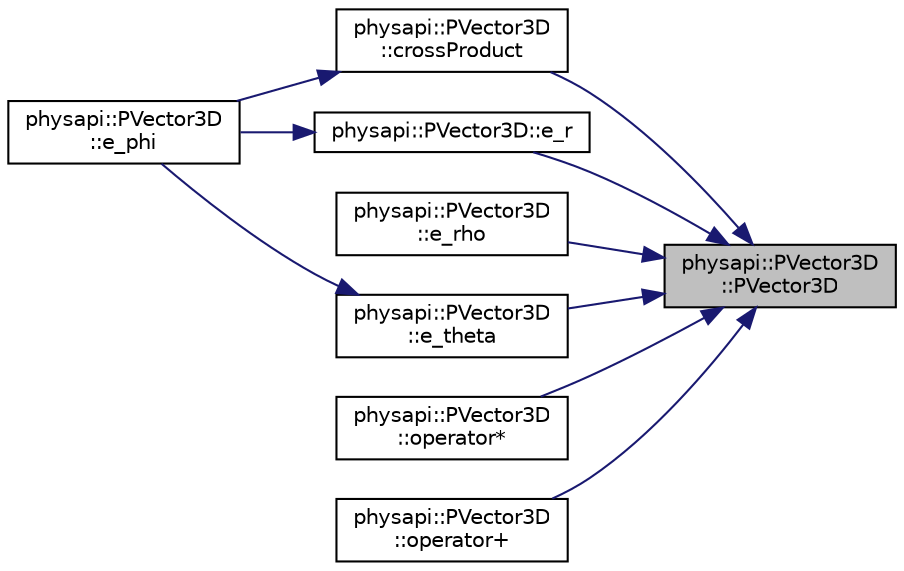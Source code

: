digraph "physapi::PVector3D::PVector3D"
{
 // LATEX_PDF_SIZE
  edge [fontname="Helvetica",fontsize="10",labelfontname="Helvetica",labelfontsize="10"];
  node [fontname="Helvetica",fontsize="10",shape=record];
  rankdir="RL";
  Node1 [label="physapi::PVector3D\l::PVector3D",height=0.2,width=0.4,color="black", fillcolor="grey75", style="filled", fontcolor="black",tooltip="Construct a new 3D-vector with x=y=z=0."];
  Node1 -> Node2 [dir="back",color="midnightblue",fontsize="10",style="solid"];
  Node2 [label="physapi::PVector3D\l::crossProduct",height=0.2,width=0.4,color="black", fillcolor="white", style="filled",URL="$classphysapi_1_1_p_vector3_d.html#ab44b6cd32c827e03b162f57532365b3c",tooltip="Calculates the cross product of two 3d vectors."];
  Node2 -> Node3 [dir="back",color="midnightblue",fontsize="10",style="solid"];
  Node3 [label="physapi::PVector3D\l::e_phi",height=0.2,width=0.4,color="black", fillcolor="white", style="filled",URL="$classphysapi_1_1_p_vector3_d.html#a37b00ddee4484f5eae447a0e8d4c2a39",tooltip="Get the  basis vector in cartesian coordinates."];
  Node1 -> Node4 [dir="back",color="midnightblue",fontsize="10",style="solid"];
  Node4 [label="physapi::PVector3D::e_r",height=0.2,width=0.4,color="black", fillcolor="white", style="filled",URL="$classphysapi_1_1_p_vector3_d.html#a7fe821abd771d6f47dd3b48277b1f4d2",tooltip="Get the  basis vector in cartesian coordinates."];
  Node4 -> Node3 [dir="back",color="midnightblue",fontsize="10",style="solid"];
  Node1 -> Node5 [dir="back",color="midnightblue",fontsize="10",style="solid"];
  Node5 [label="physapi::PVector3D\l::e_rho",height=0.2,width=0.4,color="black", fillcolor="white", style="filled",URL="$classphysapi_1_1_p_vector3_d.html#a0741f13feb0438f3a7af0c16a60d28fc",tooltip="Get the  basis vector in cartesian coordinates."];
  Node1 -> Node6 [dir="back",color="midnightblue",fontsize="10",style="solid"];
  Node6 [label="physapi::PVector3D\l::e_theta",height=0.2,width=0.4,color="black", fillcolor="white", style="filled",URL="$classphysapi_1_1_p_vector3_d.html#ac925dc8dd82704807a08f4a15162c543",tooltip="Get the  basis vector in cartesian coordinates."];
  Node6 -> Node3 [dir="back",color="midnightblue",fontsize="10",style="solid"];
  Node1 -> Node7 [dir="back",color="midnightblue",fontsize="10",style="solid"];
  Node7 [label="physapi::PVector3D\l::operator*",height=0.2,width=0.4,color="black", fillcolor="white", style="filled",URL="$classphysapi_1_1_p_vector3_d.html#a99a79c68187441dbabe8db12bc8c0da1",tooltip="Multiplication of a 3D-vector by a number."];
  Node1 -> Node8 [dir="back",color="midnightblue",fontsize="10",style="solid"];
  Node8 [label="physapi::PVector3D\l::operator+",height=0.2,width=0.4,color="black", fillcolor="white", style="filled",URL="$classphysapi_1_1_p_vector3_d.html#ae33054e739d01d247ac487471fd9d5a4",tooltip="Addition of 3D-vectors."];
}
